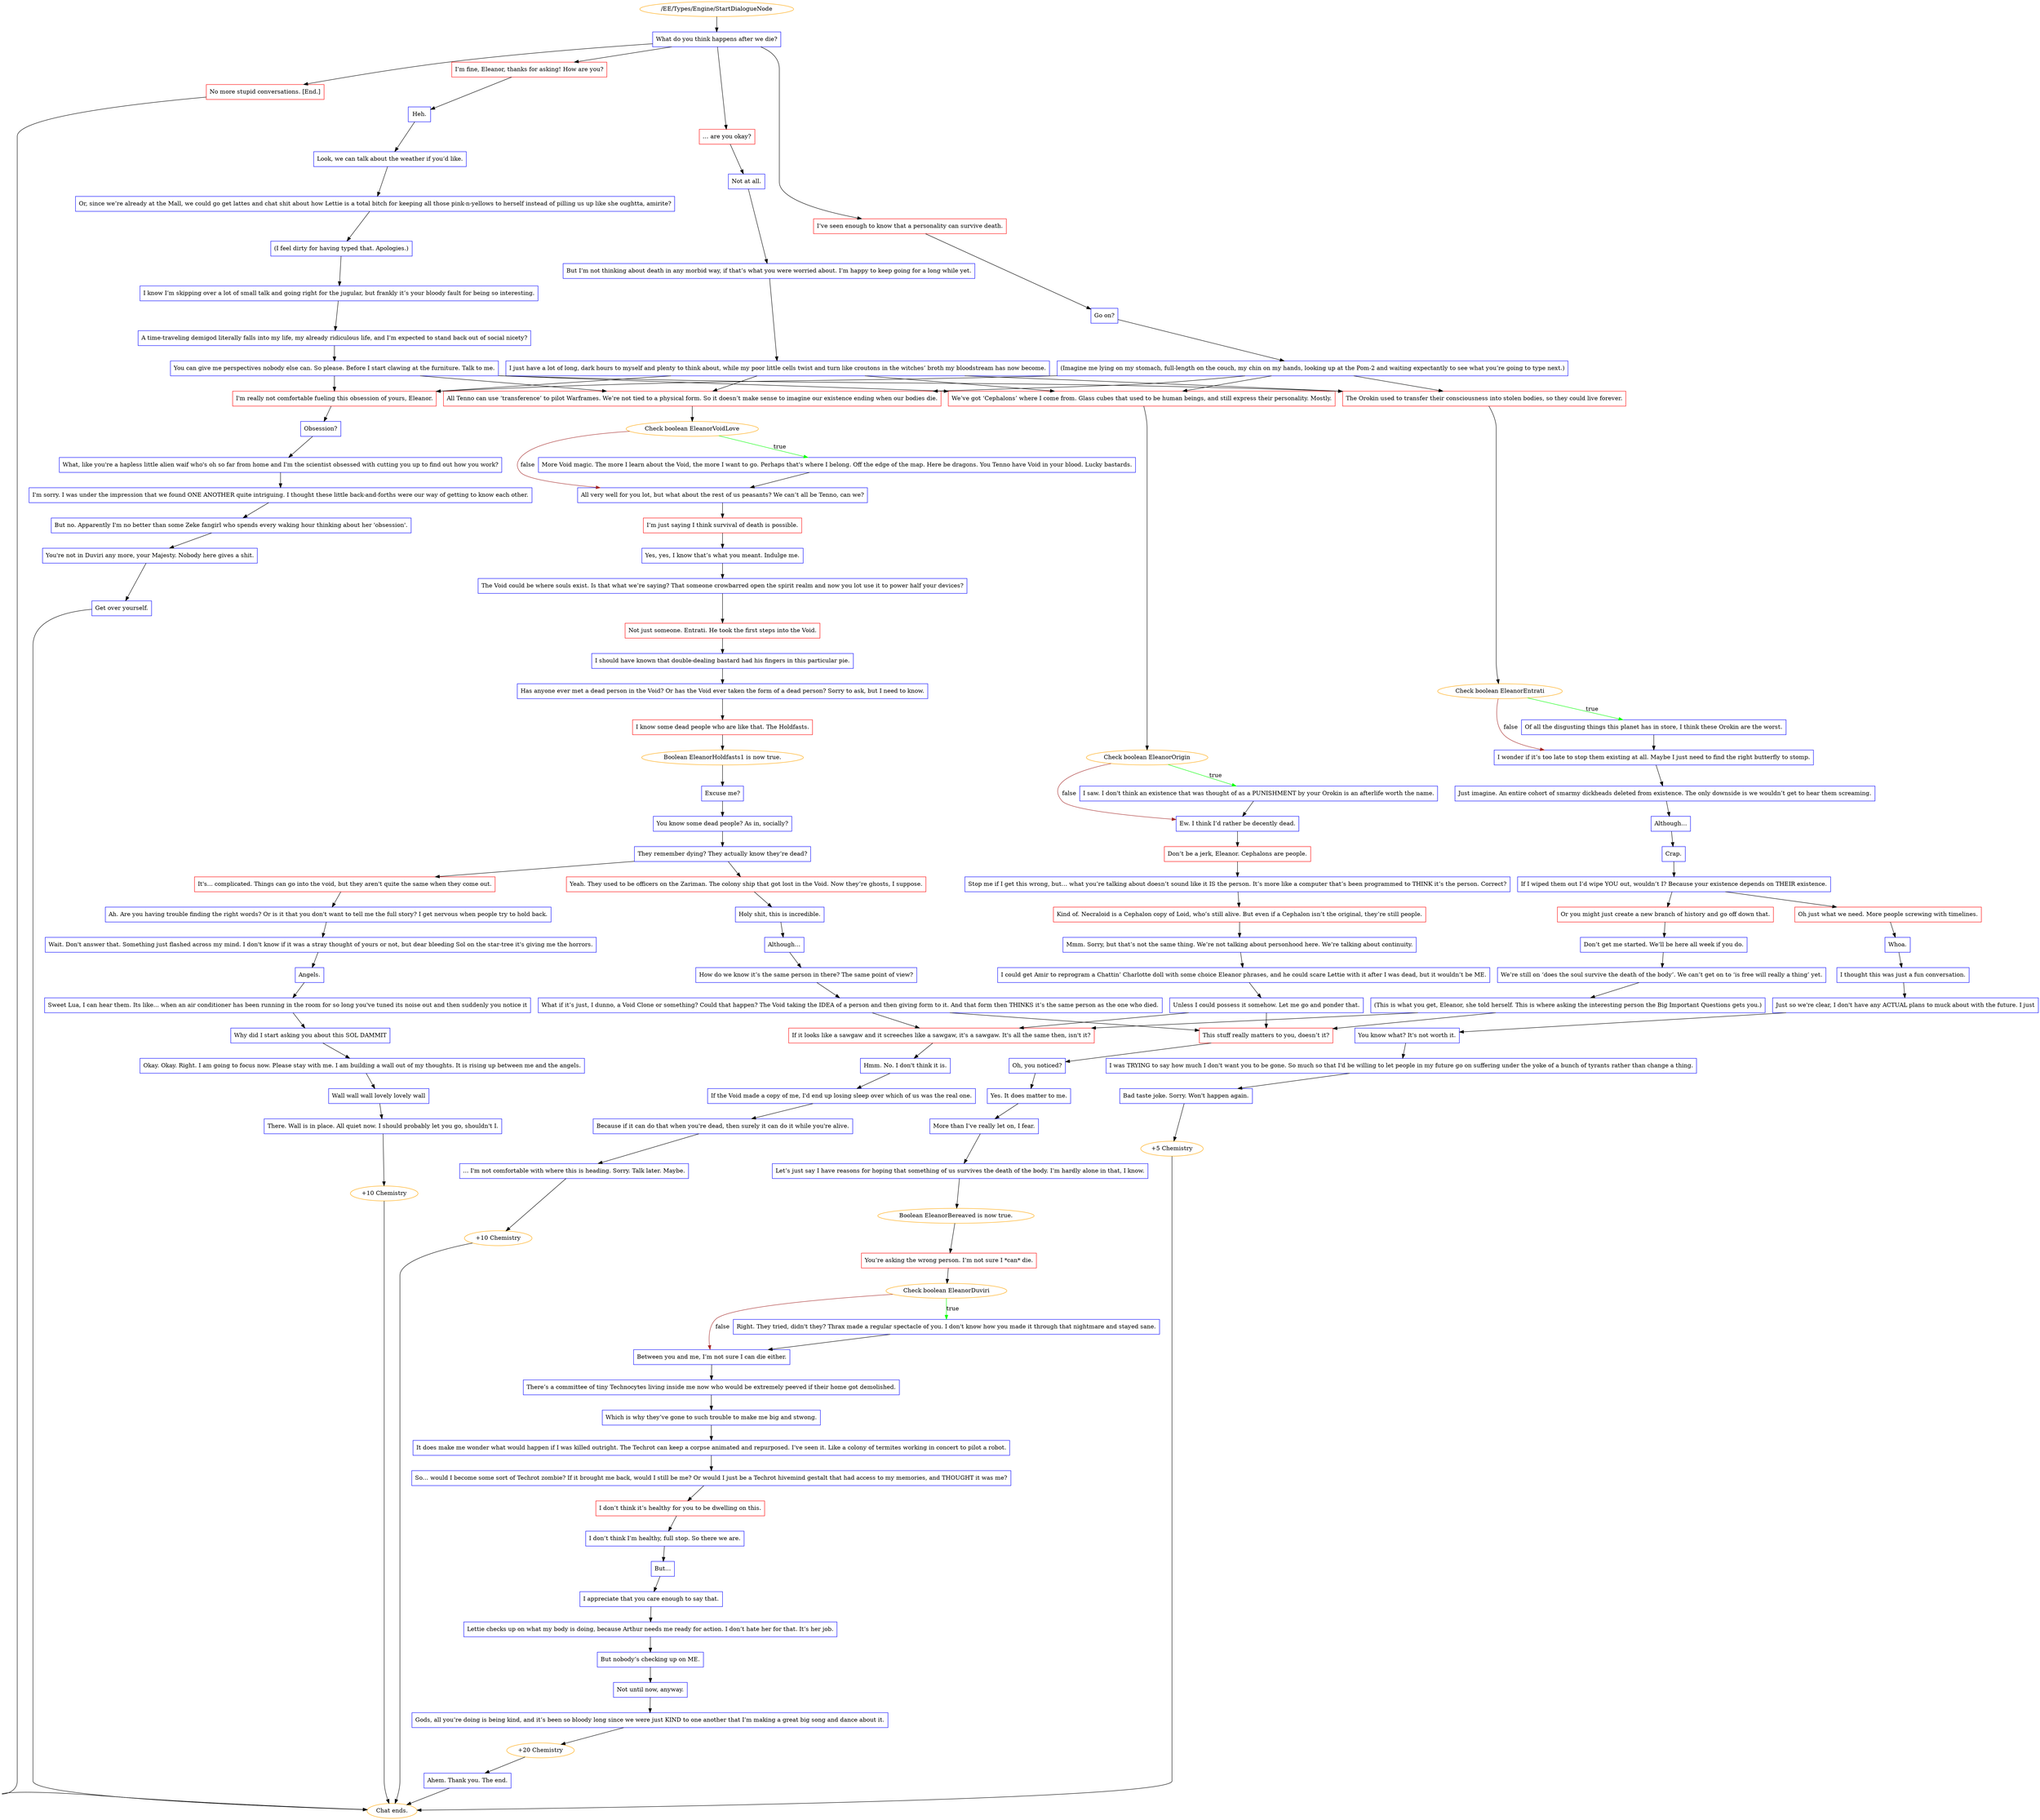 digraph {
	553 [label="/EE/Types/Engine/StartDialogueNode",color=orange];
		553 -> 554;
	554 [label="What do you think happens after we die?",shape=box,color=blue];
		554 -> 555;
		554 -> 556;
		554 -> 557;
		554 -> 558;
	555 [label="I’m fine, Eleanor, thanks for asking! How are you?",shape=box,color=red];
		555 -> 560;
	556 [label="… are you okay?",shape=box,color=red];
		556 -> 561;
	557 [label="I’ve seen enough to know that a personality can survive death.",shape=box,color=red];
		557 -> 562;
	558 [label="No more stupid conversations. [End.]",shape=box,color=red];
		558 -> "Chat ends.";
	560 [label="Heh.",shape=box,color=blue];
		560 -> 563;
	561 [label="Not at all.",shape=box,color=blue];
		561 -> 564;
	562 [label="Go on?",shape=box,color=blue];
		562 -> 565;
	"Chat ends." [color=orange];
	563 [label="Look, we can talk about the weather if you’d like.",shape=box,color=blue];
		563 -> 566;
	564 [label="But I’m not thinking about death in any morbid way, if that’s what you were worried about. I’m happy to keep going for a long while yet.",shape=box,color=blue];
		564 -> 567;
	565 [label="(Imagine me lying on my stomach, full-length on the couch, my chin on my hands, looking up at the Pom-2 and waiting expectantly to see what you’re going to type next.)",shape=box,color=blue];
		565 -> 572;
		565 -> 573;
		565 -> 574;
		565 -> 575;
	566 [label="Or, since we’re already at the Mall, we could go get lattes and chat shit about how Lettie is a total bitch for keeping all those pink-n-yellows to herself instead of pilling us up like she oughtta, amirite?",shape=box,color=blue];
		566 -> 568;
	567 [label="I just have a lot of long, dark hours to myself and plenty to think about, while my poor little cells twist and turn like croutons in the witches’ broth my bloodstream has now become.",shape=box,color=blue];
		567 -> 572;
		567 -> 573;
		567 -> 574;
		567 -> 575;
	572 [label="We’ve got ‘Cephalons’ where I come from. Glass cubes that used to be human beings, and still express their personality. Mostly.",shape=box,color=red];
		572 -> 576;
	573 [label="The Orokin used to transfer their consciousness into stolen bodies, so they could live forever.",shape=box,color=red];
		573 -> 577;
	574 [label="All Tenno can use ‘transference’ to pilot Warframes. We’re not tied to a physical form. So it doesn’t make sense to imagine our existence ending when our bodies die.",shape=box,color=red];
		574 -> 578;
	575 [label="I'm really not comfortable fueling this obsession of yours, Eleanor.",shape=box,color=red];
		575 -> 579;
	568 [label="(I feel dirty for having typed that. Apologies.)",shape=box,color=blue];
		568 -> 569;
	576 [label="Check boolean EleanorOrigin",color=orange];
		576 -> 580 [label=true,color=green];
		576 -> 581 [label=false,color=brown];
	577 [label="Check boolean EleanorEntrati",color=orange];
		577 -> 582 [label=true,color=green];
		577 -> 583 [label=false,color=brown];
	578 [label="Check boolean EleanorVoidLove",color=orange];
		578 -> 584 [label=true,color=green];
		578 -> 585 [label=false,color=brown];
	579 [label="Obsession?",shape=box,color=blue];
		579 -> 586;
	569 [label="I know I’m skipping over a lot of small talk and going right for the jugular, but frankly it’s your bloody fault for being so interesting.",shape=box,color=blue];
		569 -> 570;
	580 [label="I saw. I don't think an existence that was thought of as a PUNISHMENT by your Orokin is an afterlife worth the name.",shape=box,color=blue];
		580 -> 581;
	581 [label="Ew. I think I’d rather be decently dead.",shape=box,color=blue];
		581 -> 588;
	582 [label="Of all the disgusting things this planet has in store, I think these Orokin are the worst.",shape=box,color=blue];
		582 -> 583;
	583 [label="I wonder if it’s too late to stop them existing at all. Maybe I just need to find the right butterfly to stomp.",shape=box,color=blue];
		583 -> 589;
	584 [label="More Void magic. The more I learn about the Void, the more I want to go. Perhaps that's where I belong. Off the edge of the map. Here be dragons. You Tenno have Void in your blood. Lucky bastards.",shape=box,color=blue];
		584 -> 585;
	585 [label="All very well for you lot, but what about the rest of us peasants? We can’t all be Tenno, can we?",shape=box,color=blue];
		585 -> 590;
	586 [label="What, like you're a hapless little alien waif who's oh so far from home and I'm the scientist obsessed with cutting you up to find out how you work?",shape=box,color=blue];
		586 -> 587;
	570 [label="A time-traveling demigod literally falls into my life, my already ridiculous life, and I’m expected to stand back out of social nicety?",shape=box,color=blue];
		570 -> 571;
	588 [label="Don’t be a jerk, Eleanor. Cephalons are people.",shape=box,color=red];
		588 -> 595;
	589 [label="Just imagine. An entire cohort of smarmy dickheads deleted from existence. The only downside is we wouldn’t get to hear them screaming.",shape=box,color=blue];
		589 -> 597;
	590 [label="I’m just saying I think survival of death is possible.",shape=box,color=red];
		590 -> 599;
	587 [label="I'm sorry. I was under the impression that we found ONE ANOTHER quite intriguing. I thought these little back-and-forths were our way of getting to know each other.",shape=box,color=blue];
		587 -> 591;
	571 [label="You can give me perspectives nobody else can. So please. Before I start clawing at the furniture. Talk to me.",shape=box,color=blue];
		571 -> 572;
		571 -> 573;
		571 -> 574;
		571 -> 575;
	595 [label="Stop me if I get this wrong, but… what you’re talking about doesn’t sound like it IS the person. It’s more like a computer that’s been programmed to THINK it’s the person. Correct?",shape=box,color=blue];
		595 -> 596;
	597 [label="Although…",shape=box,color=blue];
		597 -> 598;
	599 [label="Yes, yes, I know that’s what you meant. Indulge me.",shape=box,color=blue];
		599 -> 600;
	591 [label="But no. Apparently I'm no better than some Zeke fangirl who spends every waking hour thinking about her 'obsession'.",shape=box,color=blue];
		591 -> 592;
	596 [label="Kind of. Necraloid is a Cephalon copy of Loid, who’s still alive. But even if a Cephalon isn’t the original, they’re still people.",shape=box,color=red];
		596 -> 601;
	598 [label="Crap.",shape=box,color=blue];
		598 -> 602;
	600 [label="The Void could be where souls exist. Is that what we’re saying? That someone crowbarred open the spirit realm and now you lot use it to power half your devices?",shape=box,color=blue];
		600 -> 605;
	592 [label="You're not in Duviri any more, your Majesty. Nobody here gives a shit.",shape=box,color=blue];
		592 -> 593;
	601 [label="Mmm. Sorry, but that’s not the same thing. We’re not talking about personhood here. We’re talking about continuity.",shape=box,color=blue];
		601 -> 806;
	602 [label="If I wiped them out I’d wipe YOU out, wouldn’t I? Because your existence depends on THEIR existence.",shape=box,color=blue];
		602 -> 603;
		602 -> 604;
	605 [label="Not just someone. Entrati. He took the first steps into the Void.",shape=box,color=red];
		605 -> 606;
	593 [label="Get over yourself.",shape=box,color=blue];
		593 -> "Chat ends.";
	806 [label="I could get Amir to reprogram a Chattin’ Charlotte doll with some choice Eleanor phrases, and he could scare Lettie with it after I was dead, but it wouldn’t be ME.",shape=box,color=blue];
		806 -> 807;
	603 [label="Oh just what we need. More people screwing with timelines.",shape=box,color=red];
		603 -> 610;
	604 [label="Or you might just create a new branch of history and go off down that.",shape=box,color=red];
		604 -> 611;
	606 [label="I should have known that double-dealing bastard had his fingers in this particular pie.",shape=box,color=blue];
		606 -> 608;
	"Chat ends." [color=orange];
	807 [label="Unless I could possess it somehow. Let me go and ponder that.",shape=box,color=blue];
		807 -> 622;
		807 -> 623;
	610 [label="Whoa.",shape=box,color=blue];
		610 -> 612;
	611 [label="Don’t get me started. We’ll be here all week if you do.",shape=box,color=blue];
		611 -> 613;
	608 [label="Has anyone ever met a dead person in the Void? Or has the Void ever taken the form of a dead person? Sorry to ask, but I need to know.",shape=box,color=blue];
		608 -> 609;
	622 [label="If it looks like a sawgaw and it screeches like a sawgaw, it's a sawgaw. It's all the same then, isn't it?",shape=box,color=red];
		622 -> 624;
	623 [label="This stuff really matters to you, doesn’t it?",shape=box,color=red];
		623 -> 625;
	612 [label="I thought this was just a fun conversation.",shape=box,color=blue];
		612 -> 614;
	613 [label="We’re still on ‘does the soul survive the death of the body’. We can’t get on to ‘is free will really a thing’ yet.",shape=box,color=blue];
		613 -> 615;
	609 [label="I know some dead people who are like that. The Holdfasts.",shape=box,color=red];
		609 -> 617;
	624 [label="Hmm. No. I don't think it is.",shape=box,color=blue];
		624 -> 640;
	625 [label="Oh, you noticed?",shape=box,color=blue];
		625 -> 645;
	614 [label="Just so we're clear, I don't have any ACTUAL plans to muck about with the future. I just",shape=box,color=blue];
		614 -> 616;
	615 [label="(This is what you get, Eleanor, she told herself. This is where asking the interesting person the Big Important Questions gets you.)",shape=box,color=blue];
		615 -> 622;
		615 -> 623;
	617 [label="Boolean EleanorHoldfasts1 is now true.",color=orange];
		617 -> 626;
	640 [label="If the Void made a copy of me, I'd end up losing sleep over which of us was the real one.",shape=box,color=blue];
		640 -> 641;
	645 [label="Yes. It does matter to me.",shape=box,color=blue];
		645 -> 646;
	616 [label="You know what? It's not worth it.",shape=box,color=blue];
		616 -> 618;
	626 [label="Excuse me?",shape=box,color=blue];
		626 -> 627;
	641 [label="Because if it can do that when you're dead, then surely it can do it while you're alive.",shape=box,color=blue];
		641 -> 642;
	646 [label="More than I’ve really let on, I fear.",shape=box,color=blue];
		646 -> 647;
	618 [label="I was TRYING to say how much I don't want you to be gone. So much so that I'd be willing to let people in my future go on suffering under the yoke of a bunch of tyrants rather than change a thing.",shape=box,color=blue];
		618 -> 619;
	627 [label="You know some dead people? As in, socially?",shape=box,color=blue];
		627 -> 628;
	642 [label="... I'm not comfortable with where this is heading. Sorry. Talk later. Maybe.",shape=box,color=blue];
		642 -> 643;
	647 [label="Let’s just say I have reasons for hoping that something of us survives the death of the body. I’m hardly alone in that, I know.",shape=box,color=blue];
		647 -> 648;
	619 [label="Bad taste joke. Sorry. Won't happen again.",shape=box,color=blue];
		619 -> 620;
	628 [label="They remember dying? They actually know they’re dead?",shape=box,color=blue];
		628 -> 629;
		628 -> 630;
	643 [label="+10 Chemistry",color=orange];
		643 -> "Chat ends.";
	648 [label="Boolean EleanorBereaved is now true.",color=orange];
		648 -> 649;
	620 [label="+5 Chemistry",color=orange];
		620 -> "Chat ends.";
	629 [label="Yeah. They used to be officers on the Zariman. The colony ship that got lost in the Void. Now they’re ghosts, I suppose.",shape=box,color=red];
		629 -> 631;
	630 [label="It's... complicated. Things can go into the void, but they aren't quite the same when they come out.",shape=box,color=red];
		630 -> 632;
	"Chat ends." [color=orange];
	649 [label="You’re asking the wrong person. I’m not sure I *can* die.",shape=box,color=red];
		649 -> 650;
	"Chat ends." [color=orange];
	631 [label="Holy shit, this is incredible.",shape=box,color=blue];
		631 -> 633;
	632 [label="Ah. Are you having trouble finding the right words? Or is it that you don't want to tell me the full story? I get nervous when people try to hold back.",shape=box,color=blue];
		632 -> 634;
	650 [label="Check boolean EleanorDuviri",color=orange];
		650 -> 651 [label=true,color=green];
		650 -> 652 [label=false,color=brown];
	633 [label="Although…",shape=box,color=blue];
		633 -> 635;
	634 [label="Wait. Don't answer that. Something just flashed across my mind. I don't know if it was a stray thought of yours or not, but dear bleeding Sol on the star-tree it's giving me the horrors.",shape=box,color=blue];
		634 -> 636;
	651 [label="Right. They tried, didn't they? Thrax made a regular spectacle of you. I don't know how you made it through that nightmare and stayed sane.",shape=box,color=blue];
		651 -> 652;
	652 [label="Between you and me, I’m not sure I can die either.",shape=box,color=blue];
		652 -> 653;
	635 [label="How do we know it’s the same person in there? The same point of view?",shape=box,color=blue];
		635 -> 637;
	636 [label="Angels.",shape=box,color=blue];
		636 -> 638;
	653 [label="There’s a committee of tiny Technocytes living inside me now who would be extremely peeved if their home got demolished.",shape=box,color=blue];
		653 -> 654;
	637 [label="What if it’s just, I dunno, a Void Clone or something? Could that happen? The Void taking the IDEA of a person and then giving form to it. And that form then THINKS it’s the same person as the one who died.",shape=box,color=blue];
		637 -> 622;
		637 -> 623;
	638 [label="Sweet Lua, I can hear them. Its like... when an air conditioner has been running in the room for so long you've tuned its noise out and then suddenly you notice it",shape=box,color=blue];
		638 -> 639;
	654 [label="Which is why they’ve gone to such trouble to make me big and stwong.",shape=box,color=blue];
		654 -> 655;
	639 [label="Why did I start asking you about this SOL DAMMIT",shape=box,color=blue];
		639 -> 668;
	655 [label="It does make me wonder what would happen if I was killed outright. The Techrot can keep a corpse animated and repurposed. I’ve seen it. Like a colony of termites working in concert to pilot a robot.",shape=box,color=blue];
		655 -> 656;
	668 [label="Okay. Okay. Right. I am going to focus now. Please stay with me. I am building a wall out of my thoughts. It is rising up between me and the angels.",shape=box,color=blue];
		668 -> 669;
	656 [label="So… would I become some sort of Techrot zombie? If it brought me back, would I still be me? Or would I just be a Techrot hivemind gestalt that had access to my memories, and THOUGHT it was me?",shape=box,color=blue];
		656 -> 657;
	669 [label="Wall wall wall lovely lovely wall",shape=box,color=blue];
		669 -> 670;
	657 [label="I don’t think it’s healthy for you to be dwelling on this.",shape=box,color=red];
		657 -> 658;
	670 [label="There. Wall is in place. All quiet now. I should probably let you go, shouldn't I.",shape=box,color=blue];
		670 -> 671;
	658 [label="I don’t think I’m healthy, full stop. So there we are.",shape=box,color=blue];
		658 -> 659;
	671 [label="+10 Chemistry",color=orange];
		671 -> "Chat ends.";
	659 [label="But…",shape=box,color=blue];
		659 -> 660;
	"Chat ends." [color=orange];
	660 [label="I appreciate that you care enough to say that.",shape=box,color=blue];
		660 -> 661;
	661 [label="Lettie checks up on what my body is doing, because Arthur needs me ready for action. I don’t hate her for that. It’s her job.",shape=box,color=blue];
		661 -> 662;
	662 [label="But nobody’s checking up on ME.",shape=box,color=blue];
		662 -> 663;
	663 [label="Not until now, anyway.",shape=box,color=blue];
		663 -> 664;
	664 [label="Gods, all you’re doing is being kind, and it’s been so bloody long since we were just KIND to one another that I’m making a great big song and dance about it.",shape=box,color=blue];
		664 -> 666;
	666 [label="+20 Chemistry",color=orange];
		666 -> 665;
	665 [label="Ahem. Thank you. The end.",shape=box,color=blue];
		665 -> "Chat ends.";
	"Chat ends." [color=orange];
}